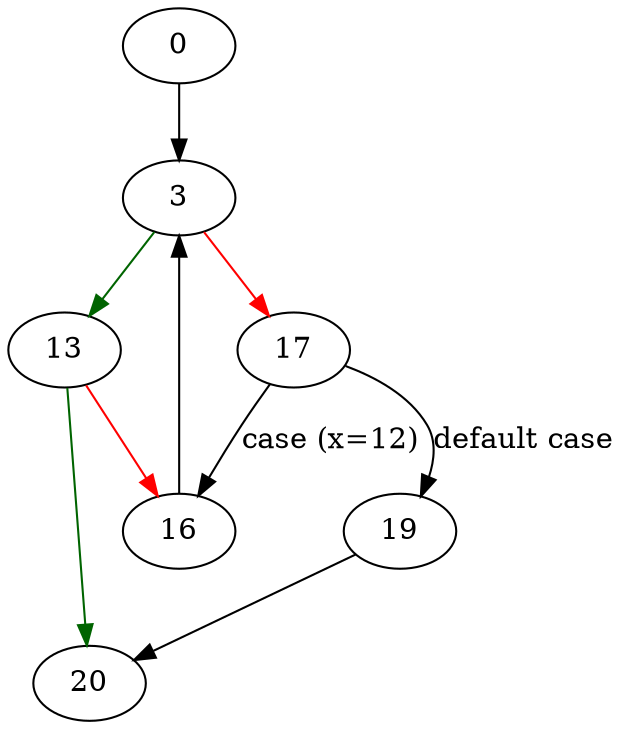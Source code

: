 strict digraph "xgethostname" {
	// Node definitions.
	0 [entry=true];
	3;
	13;
	17;
	20;
	16;
	19;

	// Edge definitions.
	0 -> 3;
	3 -> 13 [
		color=darkgreen
		cond=true
	];
	3 -> 17 [
		color=red
		cond=false
	];
	13 -> 20 [
		color=darkgreen
		cond=true
	];
	13 -> 16 [
		color=red
		cond=false
	];
	17 -> 16 [
		cond="case (x=12)"
		label="case (x=12)"
	];
	17 -> 19 [
		cond="default case"
		label="default case"
	];
	16 -> 3;
	19 -> 20;
}